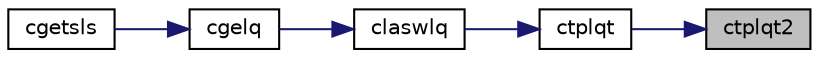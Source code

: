digraph "ctplqt2"
{
 // LATEX_PDF_SIZE
  edge [fontname="Helvetica",fontsize="10",labelfontname="Helvetica",labelfontsize="10"];
  node [fontname="Helvetica",fontsize="10",shape=record];
  rankdir="RL";
  Node1 [label="ctplqt2",height=0.2,width=0.4,color="black", fillcolor="grey75", style="filled", fontcolor="black",tooltip="CTPLQT2"];
  Node1 -> Node2 [dir="back",color="midnightblue",fontsize="10",style="solid",fontname="Helvetica"];
  Node2 [label="ctplqt",height=0.2,width=0.4,color="black", fillcolor="white", style="filled",URL="$ctplqt_8f.html#a31457575c5f05411d935312eab33ea61",tooltip="CTPLQT"];
  Node2 -> Node3 [dir="back",color="midnightblue",fontsize="10",style="solid",fontname="Helvetica"];
  Node3 [label="claswlq",height=0.2,width=0.4,color="black", fillcolor="white", style="filled",URL="$claswlq_8f.html#a151beb3a28c5323dfc7480f501f497be",tooltip="CLASWLQ"];
  Node3 -> Node4 [dir="back",color="midnightblue",fontsize="10",style="solid",fontname="Helvetica"];
  Node4 [label="cgelq",height=0.2,width=0.4,color="black", fillcolor="white", style="filled",URL="$cgelq_8f.html#a199d9ebb932e502ab7881d377d877ccb",tooltip="CGELQ"];
  Node4 -> Node5 [dir="back",color="midnightblue",fontsize="10",style="solid",fontname="Helvetica"];
  Node5 [label="cgetsls",height=0.2,width=0.4,color="black", fillcolor="white", style="filled",URL="$cgetsls_8f.html#ac9e56f857b4f3dbd7ab4216472fc114c",tooltip="CGETSLS"];
}
